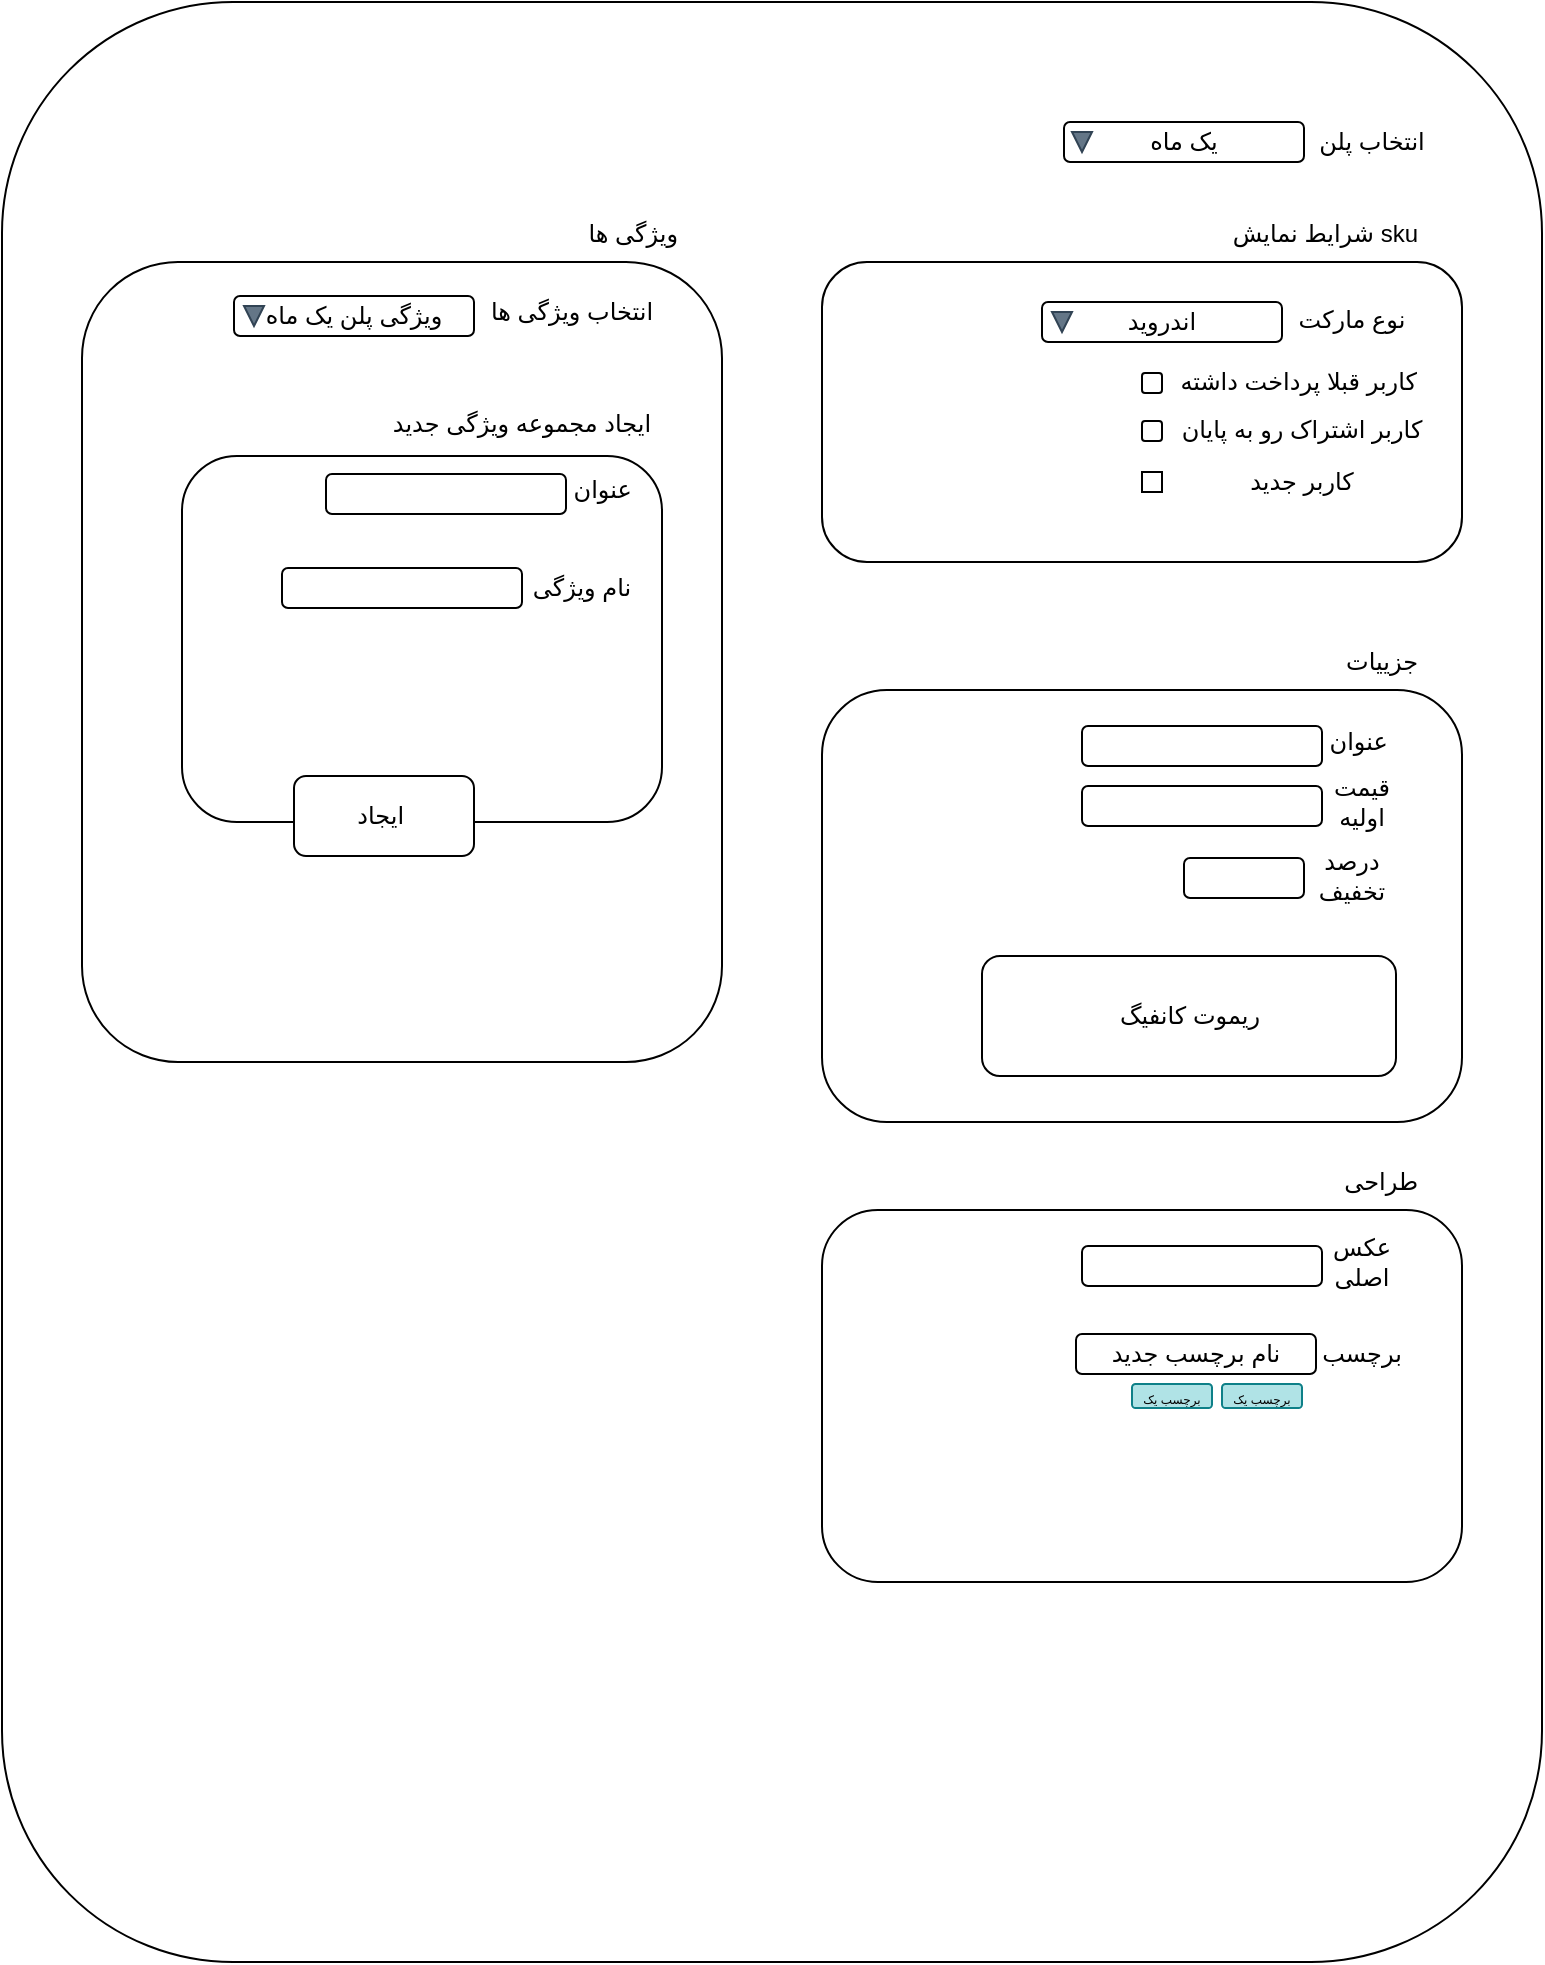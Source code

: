 <mxfile version="15.3.6" type="github"><diagram id="UJtxpVlwz8Y8kRIiph7c" name="Page-1"><mxGraphModel dx="1803" dy="521" grid="1" gridSize="10" guides="1" tooltips="1" connect="1" arrows="1" fold="1" page="1" pageScale="1" pageWidth="850" pageHeight="1100" math="0" shadow="0"><root><mxCell id="0"/><mxCell id="1" parent="0"/><mxCell id="pbNcbMadCfczwUk0kH63-1" value="" style="rounded=1;whiteSpace=wrap;html=1;hachureGap=4;pointerEvents=0;" parent="1" vertex="1"><mxGeometry x="-160" y="140" width="770" height="980" as="geometry"/></mxCell><mxCell id="pbNcbMadCfczwUk0kH63-3" value="انتخاب پلن" style="text;html=1;strokeColor=none;fillColor=none;align=center;verticalAlign=middle;whiteSpace=wrap;rounded=0;hachureGap=4;pointerEvents=0;" parent="1" vertex="1"><mxGeometry x="445" y="200" width="160" height="20" as="geometry"/></mxCell><mxCell id="pbNcbMadCfczwUk0kH63-5" value="" style="rounded=1;whiteSpace=wrap;html=1;hachureGap=4;pointerEvents=0;" parent="1" vertex="1"><mxGeometry x="250" y="270" width="320" height="150" as="geometry"/></mxCell><mxCell id="pbNcbMadCfczwUk0kH63-6" value="شرایط نمایش sku" style="text;html=1;strokeColor=none;fillColor=none;align=right;verticalAlign=middle;whiteSpace=wrap;rounded=0;hachureGap=4;pointerEvents=0;" parent="1" vertex="1"><mxGeometry x="445" y="246" width="105" height="20" as="geometry"/></mxCell><mxCell id="pbNcbMadCfczwUk0kH63-7" value="نوع مارکت" style="text;html=1;strokeColor=none;fillColor=none;align=center;verticalAlign=middle;whiteSpace=wrap;rounded=0;hachureGap=4;pointerEvents=0;" parent="1" vertex="1"><mxGeometry x="480" y="289" width="70" height="20" as="geometry"/></mxCell><mxCell id="pbNcbMadCfczwUk0kH63-9" value="" style="group" parent="1" vertex="1" connectable="0"><mxGeometry x="370" y="200" width="120" height="20" as="geometry"/></mxCell><mxCell id="pbNcbMadCfczwUk0kH63-2" value="یک ماه" style="rounded=1;whiteSpace=wrap;html=1;hachureGap=4;pointerEvents=0;" parent="pbNcbMadCfczwUk0kH63-9" vertex="1"><mxGeometry x="1" width="120" height="20" as="geometry"/></mxCell><mxCell id="pbNcbMadCfczwUk0kH63-4" value="" style="triangle;whiteSpace=wrap;html=1;hachureGap=4;pointerEvents=0;rotation=90;fillColor=#647687;strokeColor=#314354;fontColor=#ffffff;" parent="pbNcbMadCfczwUk0kH63-9" vertex="1"><mxGeometry x="5" y="5" width="10" height="10" as="geometry"/></mxCell><mxCell id="pbNcbMadCfczwUk0kH63-13" value="" style="group" parent="1" vertex="1" connectable="0"><mxGeometry x="350" y="320" width="190" height="21" as="geometry"/></mxCell><mxCell id="pbNcbMadCfczwUk0kH63-11" value="کاربر قبلا پرداخت داشته&amp;nbsp;" style="text;html=1;strokeColor=none;fillColor=none;align=center;verticalAlign=middle;whiteSpace=wrap;rounded=0;hachureGap=4;pointerEvents=0;" parent="pbNcbMadCfczwUk0kH63-13" vertex="1"><mxGeometry x="70" width="140" height="20" as="geometry"/></mxCell><mxCell id="pbNcbMadCfczwUk0kH63-12" value="" style="rounded=1;whiteSpace=wrap;html=1;hachureGap=4;pointerEvents=0;" parent="pbNcbMadCfczwUk0kH63-13" vertex="1"><mxGeometry x="60" y="5.5" width="10" height="10" as="geometry"/></mxCell><mxCell id="pbNcbMadCfczwUk0kH63-14" value="" style="group" parent="1" vertex="1" connectable="0"><mxGeometry x="350" y="344" width="190" height="21" as="geometry"/></mxCell><mxCell id="pbNcbMadCfczwUk0kH63-15" value="کاربر اشتراک رو به پایان" style="text;html=1;strokeColor=none;fillColor=none;align=center;verticalAlign=middle;whiteSpace=wrap;rounded=0;hachureGap=4;pointerEvents=0;" parent="pbNcbMadCfczwUk0kH63-14" vertex="1"><mxGeometry x="70" width="140" height="20" as="geometry"/></mxCell><mxCell id="pbNcbMadCfczwUk0kH63-16" value="" style="rounded=1;whiteSpace=wrap;html=1;hachureGap=4;pointerEvents=0;" parent="pbNcbMadCfczwUk0kH63-14" vertex="1"><mxGeometry x="60" y="5.5" width="10" height="10" as="geometry"/></mxCell><mxCell id="pbNcbMadCfczwUk0kH63-17" value="" style="group" parent="1" vertex="1" connectable="0"><mxGeometry x="350" y="369.5" width="190" height="21" as="geometry"/></mxCell><mxCell id="pbNcbMadCfczwUk0kH63-18" value="کاربر جدید" style="text;html=1;strokeColor=none;fillColor=none;align=center;verticalAlign=middle;whiteSpace=wrap;rounded=0;hachureGap=4;pointerEvents=0;" parent="pbNcbMadCfczwUk0kH63-17" vertex="1"><mxGeometry x="70" width="140" height="20" as="geometry"/></mxCell><mxCell id="pbNcbMadCfczwUk0kH63-19" value="" style="rounded=1;whiteSpace=wrap;html=1;hachureGap=4;pointerEvents=0;arcSize=0;" parent="pbNcbMadCfczwUk0kH63-17" vertex="1"><mxGeometry x="60" y="5.5" width="10" height="10" as="geometry"/></mxCell><mxCell id="pbNcbMadCfczwUk0kH63-20" value="" style="group" parent="1" vertex="1" connectable="0"><mxGeometry x="360" y="290" width="120" height="20" as="geometry"/></mxCell><mxCell id="pbNcbMadCfczwUk0kH63-21" value="اندروید" style="rounded=1;whiteSpace=wrap;html=1;hachureGap=4;pointerEvents=0;" parent="pbNcbMadCfczwUk0kH63-20" vertex="1"><mxGeometry width="120" height="20" as="geometry"/></mxCell><mxCell id="pbNcbMadCfczwUk0kH63-22" value="" style="triangle;whiteSpace=wrap;html=1;hachureGap=4;pointerEvents=0;rotation=90;fillColor=#647687;strokeColor=#314354;fontColor=#ffffff;" parent="pbNcbMadCfczwUk0kH63-20" vertex="1"><mxGeometry x="5" y="5" width="10" height="10" as="geometry"/></mxCell><mxCell id="pbNcbMadCfczwUk0kH63-23" value="" style="rounded=1;whiteSpace=wrap;html=1;hachureGap=4;pointerEvents=0;" parent="1" vertex="1"><mxGeometry x="250" y="484" width="320" height="216" as="geometry"/></mxCell><mxCell id="pbNcbMadCfczwUk0kH63-24" value="جزییات" style="text;html=1;strokeColor=none;fillColor=none;align=right;verticalAlign=middle;whiteSpace=wrap;rounded=0;hachureGap=4;pointerEvents=0;" parent="1" vertex="1"><mxGeometry x="445" y="460" width="105" height="20" as="geometry"/></mxCell><mxCell id="pbNcbMadCfczwUk0kH63-40" value="" style="group" parent="1" vertex="1" connectable="0"><mxGeometry x="380" y="500" width="160" height="22" as="geometry"/></mxCell><mxCell id="pbNcbMadCfczwUk0kH63-38" value="عنوان&amp;nbsp;" style="text;html=1;strokeColor=none;fillColor=none;align=center;verticalAlign=middle;whiteSpace=wrap;rounded=0;hachureGap=4;pointerEvents=0;" parent="pbNcbMadCfczwUk0kH63-40" vertex="1"><mxGeometry x="120" width="40" height="20" as="geometry"/></mxCell><mxCell id="pbNcbMadCfczwUk0kH63-39" value="" style="rounded=1;whiteSpace=wrap;html=1;hachureGap=4;pointerEvents=0;" parent="pbNcbMadCfczwUk0kH63-40" vertex="1"><mxGeometry y="2" width="120" height="20" as="geometry"/></mxCell><mxCell id="pbNcbMadCfczwUk0kH63-41" value="" style="group" parent="1" vertex="1" connectable="0"><mxGeometry x="380" y="530" width="160" height="22" as="geometry"/></mxCell><mxCell id="pbNcbMadCfczwUk0kH63-42" value="قیمت اولیه" style="text;html=1;strokeColor=none;fillColor=none;align=center;verticalAlign=middle;whiteSpace=wrap;rounded=0;hachureGap=4;pointerEvents=0;" parent="pbNcbMadCfczwUk0kH63-41" vertex="1"><mxGeometry x="120" width="40" height="20" as="geometry"/></mxCell><mxCell id="pbNcbMadCfczwUk0kH63-43" value="" style="rounded=1;whiteSpace=wrap;html=1;hachureGap=4;pointerEvents=0;" parent="pbNcbMadCfczwUk0kH63-41" vertex="1"><mxGeometry y="2" width="120" height="20" as="geometry"/></mxCell><mxCell id="pbNcbMadCfczwUk0kH63-44" value="" style="group" parent="1" vertex="1" connectable="0"><mxGeometry x="365" y="566" width="160" height="22" as="geometry"/></mxCell><mxCell id="pbNcbMadCfczwUk0kH63-46" value="" style="rounded=1;whiteSpace=wrap;html=1;hachureGap=4;pointerEvents=0;" parent="pbNcbMadCfczwUk0kH63-44" vertex="1"><mxGeometry x="66" y="2" width="60" height="20" as="geometry"/></mxCell><mxCell id="pbNcbMadCfczwUk0kH63-53" value="" style="rounded=1;whiteSpace=wrap;html=1;hachureGap=4;pointerEvents=0;" parent="1" vertex="1"><mxGeometry x="-120" y="270" width="320" height="400" as="geometry"/></mxCell><mxCell id="pbNcbMadCfczwUk0kH63-54" value="ویژگی ها" style="text;html=1;strokeColor=none;fillColor=none;align=right;verticalAlign=middle;whiteSpace=wrap;rounded=0;hachureGap=4;pointerEvents=0;" parent="1" vertex="1"><mxGeometry x="75" y="246" width="105" height="20" as="geometry"/></mxCell><mxCell id="pbNcbMadCfczwUk0kH63-55" value="" style="group" parent="1" vertex="1" connectable="0"><mxGeometry x="10" y="286" width="160" height="22" as="geometry"/></mxCell><mxCell id="pbNcbMadCfczwUk0kH63-56" value="انتخاب ویژگی ها" style="text;html=1;strokeColor=none;fillColor=none;align=center;verticalAlign=middle;whiteSpace=wrap;rounded=0;hachureGap=4;pointerEvents=0;" parent="pbNcbMadCfczwUk0kH63-55" vertex="1"><mxGeometry x="65" y="-1" width="100" height="20" as="geometry"/></mxCell><mxCell id="pbNcbMadCfczwUk0kH63-64" value="" style="group" parent="1" vertex="1" connectable="0"><mxGeometry x="-44" y="287" width="120" height="20" as="geometry"/></mxCell><mxCell id="pbNcbMadCfczwUk0kH63-65" value="ویژگی پلن یک ماه" style="rounded=1;whiteSpace=wrap;html=1;hachureGap=4;pointerEvents=0;" parent="pbNcbMadCfczwUk0kH63-64" vertex="1"><mxGeometry width="120" height="20" as="geometry"/></mxCell><mxCell id="pbNcbMadCfczwUk0kH63-66" value="" style="triangle;whiteSpace=wrap;html=1;hachureGap=4;pointerEvents=0;rotation=90;fillColor=#647687;strokeColor=#314354;fontColor=#ffffff;" parent="pbNcbMadCfczwUk0kH63-64" vertex="1"><mxGeometry x="5" y="5" width="10" height="10" as="geometry"/></mxCell><mxCell id="pbNcbMadCfczwUk0kH63-67" value="" style="rounded=1;whiteSpace=wrap;html=1;hachureGap=4;pointerEvents=0;" parent="1" vertex="1"><mxGeometry x="-70" y="367" width="240" height="183" as="geometry"/></mxCell><mxCell id="pbNcbMadCfczwUk0kH63-68" value="ایجاد مجموعه ویژگی جدید" style="text;html=1;strokeColor=none;fillColor=none;align=center;verticalAlign=middle;whiteSpace=wrap;rounded=0;hachureGap=4;pointerEvents=0;" parent="1" vertex="1"><mxGeometry x="30" y="341" width="140" height="20" as="geometry"/></mxCell><mxCell id="pbNcbMadCfczwUk0kH63-69" value="" style="group" parent="1" vertex="1" connectable="0"><mxGeometry x="2" y="374" width="160" height="22" as="geometry"/></mxCell><mxCell id="pbNcbMadCfczwUk0kH63-70" value="عنوان&amp;nbsp;" style="text;html=1;strokeColor=none;fillColor=none;align=center;verticalAlign=middle;whiteSpace=wrap;rounded=0;hachureGap=4;pointerEvents=0;" parent="pbNcbMadCfczwUk0kH63-69" vertex="1"><mxGeometry x="120" width="40" height="20" as="geometry"/></mxCell><mxCell id="pbNcbMadCfczwUk0kH63-71" value="" style="rounded=1;whiteSpace=wrap;html=1;hachureGap=4;pointerEvents=0;" parent="pbNcbMadCfczwUk0kH63-69" vertex="1"><mxGeometry y="2" width="120" height="20" as="geometry"/></mxCell><mxCell id="pbNcbMadCfczwUk0kH63-72" value="" style="group" parent="1" vertex="1" connectable="0"><mxGeometry x="-30" y="421" width="180" height="22" as="geometry"/></mxCell><mxCell id="pbNcbMadCfczwUk0kH63-73" value="نام ویژگی" style="text;html=1;strokeColor=none;fillColor=none;align=center;verticalAlign=middle;whiteSpace=wrap;rounded=0;hachureGap=4;pointerEvents=0;" parent="pbNcbMadCfczwUk0kH63-72" vertex="1"><mxGeometry x="130" y="2" width="60" height="20" as="geometry"/></mxCell><mxCell id="pbNcbMadCfczwUk0kH63-74" value="" style="rounded=1;whiteSpace=wrap;html=1;hachureGap=4;pointerEvents=0;" parent="pbNcbMadCfczwUk0kH63-72" vertex="1"><mxGeometry x="10" y="2" width="120" height="20" as="geometry"/></mxCell><mxCell id="pbNcbMadCfczwUk0kH63-76" value="" style="shape=image;html=1;verticalAlign=top;verticalLabelPosition=bottom;labelBackgroundColor=#ffffff;imageAspect=0;aspect=fixed;image=https://cdn1.iconfinder.com/data/icons/feather-2/24/plus-circle-128.png;hachureGap=4;pointerEvents=0;" parent="1" vertex="1"><mxGeometry x="-57" y="421" width="27" height="27" as="geometry"/></mxCell><mxCell id="pbNcbMadCfczwUk0kH63-77" value="" style="rounded=1;whiteSpace=wrap;html=1;hachureGap=4;pointerEvents=0;" parent="1" vertex="1"><mxGeometry x="250" y="744" width="320" height="186" as="geometry"/></mxCell><mxCell id="pbNcbMadCfczwUk0kH63-78" value="طراحی" style="text;html=1;strokeColor=none;fillColor=none;align=right;verticalAlign=middle;whiteSpace=wrap;rounded=0;hachureGap=4;pointerEvents=0;" parent="1" vertex="1"><mxGeometry x="445" y="720" width="105" height="20" as="geometry"/></mxCell><mxCell id="pbNcbMadCfczwUk0kH63-79" value="" style="group" parent="1" vertex="1" connectable="0"><mxGeometry x="380" y="760" width="160" height="22" as="geometry"/></mxCell><mxCell id="pbNcbMadCfczwUk0kH63-80" value="عکس اصلی" style="text;html=1;strokeColor=none;fillColor=none;align=center;verticalAlign=middle;whiteSpace=wrap;rounded=0;hachureGap=4;pointerEvents=0;" parent="pbNcbMadCfczwUk0kH63-79" vertex="1"><mxGeometry x="120" width="40" height="20" as="geometry"/></mxCell><mxCell id="pbNcbMadCfczwUk0kH63-81" value="" style="rounded=1;whiteSpace=wrap;html=1;hachureGap=4;pointerEvents=0;" parent="pbNcbMadCfczwUk0kH63-79" vertex="1"><mxGeometry y="2" width="120" height="20" as="geometry"/></mxCell><mxCell id="e3WY6LY0C-HeUT9z7fmk-2" value="برچسب" style="text;html=1;strokeColor=none;fillColor=none;align=center;verticalAlign=middle;whiteSpace=wrap;rounded=0;hachureGap=4;pointerEvents=0;" vertex="1" parent="1"><mxGeometry x="500" y="806" width="40" height="20" as="geometry"/></mxCell><mxCell id="e3WY6LY0C-HeUT9z7fmk-15" value="نام برچسب جدید" style="rounded=1;whiteSpace=wrap;html=1;hachureGap=4;pointerEvents=0;" vertex="1" parent="1"><mxGeometry x="377" y="806" width="120" height="20" as="geometry"/></mxCell><mxCell id="e3WY6LY0C-HeUT9z7fmk-16" value="" style="shape=image;html=1;verticalAlign=top;verticalLabelPosition=bottom;labelBackgroundColor=#ffffff;imageAspect=0;aspect=fixed;image=https://cdn4.iconfinder.com/data/icons/ionicons/512/icon-plus-circled-128.png;hachureGap=4;pointerEvents=0;" vertex="1" parent="1"><mxGeometry x="350" y="802.5" width="27" height="27" as="geometry"/></mxCell><mxCell id="e3WY6LY0C-HeUT9z7fmk-3" value="&lt;font style=&quot;font-size: 6px&quot;&gt;برچسب یک&lt;/font&gt;" style="rounded=1;whiteSpace=wrap;html=1;hachureGap=4;pointerEvents=0;fillColor=#b0e3e6;strokeColor=#0e8088;" vertex="1" parent="1"><mxGeometry x="450" y="831" width="40" height="12" as="geometry"/></mxCell><mxCell id="e3WY6LY0C-HeUT9z7fmk-17" value="&lt;font style=&quot;font-size: 6px&quot;&gt;برچسب یک&lt;/font&gt;" style="rounded=1;whiteSpace=wrap;html=1;hachureGap=4;pointerEvents=0;fillColor=#b0e3e6;strokeColor=#0e8088;" vertex="1" parent="1"><mxGeometry x="405" y="831" width="40" height="12" as="geometry"/></mxCell><mxCell id="pbNcbMadCfczwUk0kH63-45" value="درصد تخفیف" style="text;html=1;strokeColor=none;fillColor=none;align=center;verticalAlign=middle;whiteSpace=wrap;rounded=0;hachureGap=4;pointerEvents=0;" parent="1" vertex="1"><mxGeometry x="490" y="567" width="50" height="20" as="geometry"/></mxCell><mxCell id="e3WY6LY0C-HeUT9z7fmk-18" value="ایجاد&amp;nbsp;" style="rounded=1;whiteSpace=wrap;html=1;hachureGap=4;pointerEvents=0;" vertex="1" parent="1"><mxGeometry x="-14" y="527" width="90" height="40" as="geometry"/></mxCell><mxCell id="e3WY6LY0C-HeUT9z7fmk-24" value="" style="rounded=1;whiteSpace=wrap;html=1;hachureGap=4;pointerEvents=0;" vertex="1" parent="1"><mxGeometry x="330" y="617" width="207" height="60" as="geometry"/></mxCell><mxCell id="e3WY6LY0C-HeUT9z7fmk-25" value="ریموت کانفیگ" style="text;html=1;strokeColor=none;fillColor=none;align=center;verticalAlign=middle;whiteSpace=wrap;rounded=0;hachureGap=4;pointerEvents=0;" vertex="1" parent="1"><mxGeometry x="393.5" y="637" width="80" height="20" as="geometry"/></mxCell></root></mxGraphModel></diagram></mxfile>